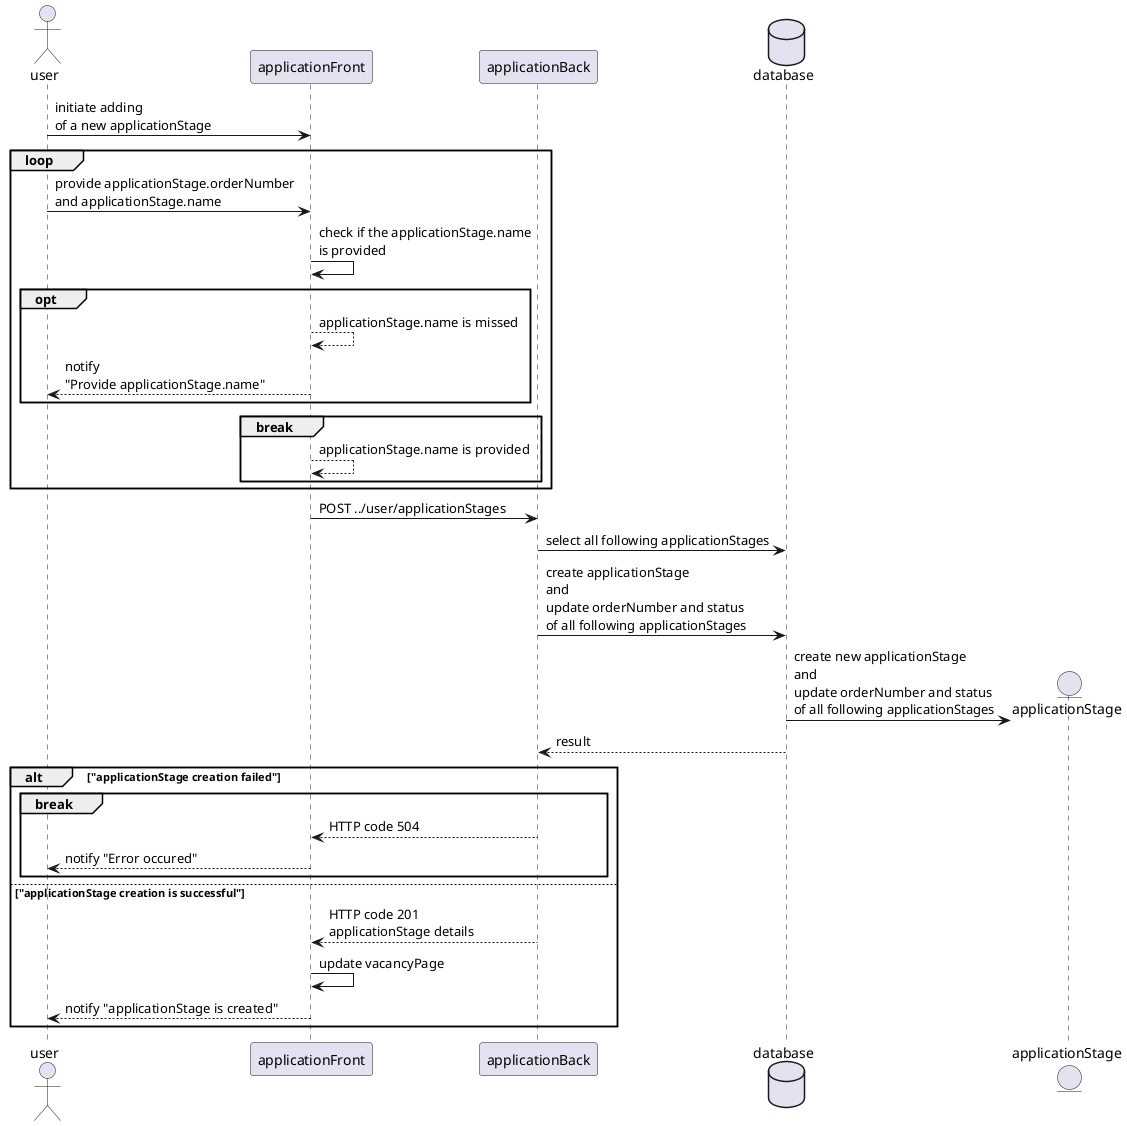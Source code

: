 @startuml "Add a new applicationStage of the existing vacancy sequence diagram"
skinparam topurl https://github.com/dimonar2186/jobHunter/tree/master/srs/algorithms/
skinparam sequenceReferenceBackgroundColor yellow

    actor "user" as user
    participant "applicationFront" as front
    participant "applicationBack" as back
    database "database" as db
    entity "applicationStage" as applicationStage

    user -> front : initiate adding\nof a new applicationStage
    loop
        user -> front : provide applicationStage.orderNumber\nand applicationStage.name
        front -> front : check if the applicationStage.name\nis provided
        opt 
            front --> front : applicationStage.name is missed
            front --> user : notify\n"Provide applicationStage.name"
        end
        break
            front --> front : applicationStage.name is provided
        end
    end
    front -> back : POST ../user/applicationStages
    back -> db : select all following applicationStages
    back -> db : create applicationStage\nand\nupdate orderNumber and status\nof all following applicationStages
    db -> applicationStage ** : create new applicationStage\nand\nupdate orderNumber and status\nof all following applicationStages
    db --> back : result
    alt "applicationStage creation failed"
        break
            back --> front : HTTP code 504
            front --> user : notify "Error occured"
        end
    else "applicationStage creation is successful"
        back --> front : HTTP code 201 \napplicationStage details
        front -> front : update vacancyPage
        front --> user : notify "applicationStage is created"
    end

@enduml